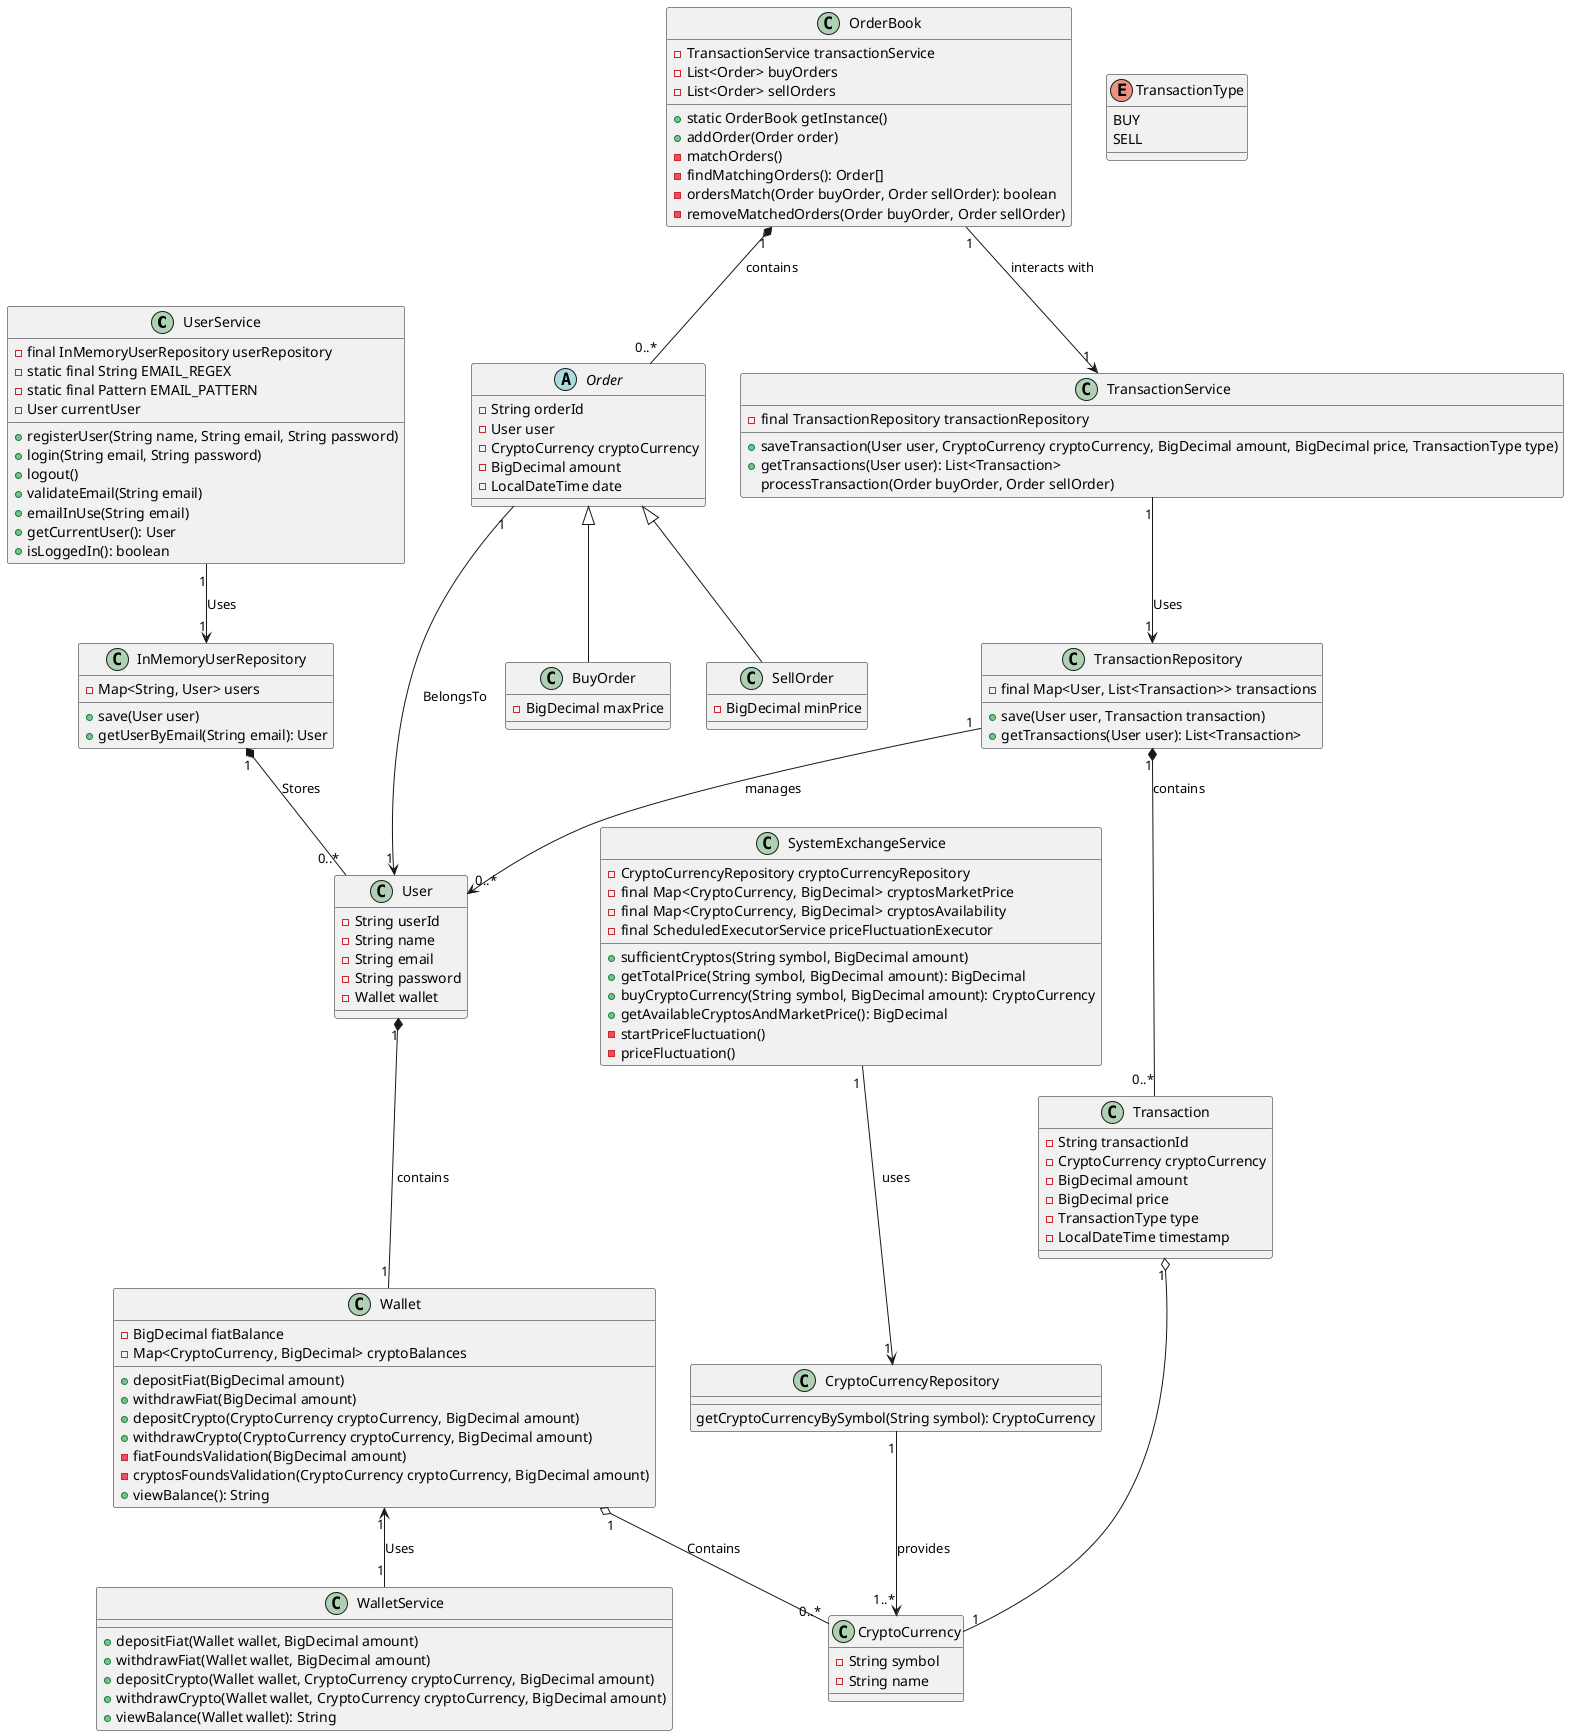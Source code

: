 @startuml

class UserService{
-final InMemoryUserRepository userRepository
-static final String EMAIL_REGEX
-static final Pattern EMAIL_PATTERN
-User currentUser
+registerUser(String name, String email, String password)
+login(String email, String password)
+logout()
+validateEmail(String email)
+emailInUse(String email)
+getCurrentUser(): User
+isLoggedIn(): boolean
}

class InMemoryUserRepository {
  -Map<String, User> users
  +save(User user)
  +getUserByEmail(String email): User
}

class User {
-String userId
-String name
-String email
-String password
-Wallet wallet
}

class WalletService{
+depositFiat(Wallet wallet, BigDecimal amount)
+withdrawFiat(Wallet wallet, BigDecimal amount)
+depositCrypto(Wallet wallet, CryptoCurrency cryptoCurrency, BigDecimal amount)
+withdrawCrypto(Wallet wallet, CryptoCurrency cryptoCurrency, BigDecimal amount)
+viewBalance(Wallet wallet): String
}

class Wallet {
-BigDecimal fiatBalance
-Map<CryptoCurrency, BigDecimal> cryptoBalances
+depositFiat(BigDecimal amount)
+withdrawFiat(BigDecimal amount)
+depositCrypto(CryptoCurrency cryptoCurrency, BigDecimal amount)
+withdrawCrypto(CryptoCurrency cryptoCurrency, BigDecimal amount)
-fiatFoundsValidation(BigDecimal amount)
-cryptosFoundsValidation(CryptoCurrency cryptoCurrency, BigDecimal amount)
+viewBalance(): String
}

class CryptoCurrencyRepository{
getCryptoCurrencyBySymbol(String symbol): CryptoCurrency
}

class SystemExchangeService{
-CryptoCurrencyRepository cryptoCurrencyRepository
-final Map<CryptoCurrency, BigDecimal> cryptosMarketPrice
-final Map<CryptoCurrency, BigDecimal> cryptosAvailability
-final ScheduledExecutorService priceFluctuationExecutor
+sufficientCryptos(String symbol, BigDecimal amount)
+getTotalPrice(String symbol, BigDecimal amount): BigDecimal
+buyCryptoCurrency(String symbol, BigDecimal amount): CryptoCurrency
+getAvailableCryptosAndMarketPrice(): BigDecimal
-startPriceFluctuation()
-priceFluctuation()
}

abstract class Order {
-String orderId
-User user
-CryptoCurrency cryptoCurrency
-BigDecimal amount
-LocalDateTime date
}

class BuyOrder {
-BigDecimal maxPrice
}

class SellOrder{
-BigDecimal minPrice
}

class OrderBook{
-TransactionService transactionService
-List<Order> buyOrders
-List<Order> sellOrders
+static OrderBook getInstance()
+addOrder(Order order)
-matchOrders()
-findMatchingOrders(): Order[]
-ordersMatch(Order buyOrder, Order sellOrder): boolean
-removeMatchedOrders(Order buyOrder, Order sellOrder)
}

class TransactionRepository {
-final Map<User, List<Transaction>> transactions
+save(User user, Transaction transaction)
+getTransactions(User user): List<Transaction>
}

class Transaction {
-String transactionId
-CryptoCurrency cryptoCurrency
-BigDecimal amount
-BigDecimal price
-TransactionType type
-LocalDateTime timestamp
}

class TransactionService {
-final TransactionRepository transactionRepository
+saveTransaction(User user, CryptoCurrency cryptoCurrency, BigDecimal amount, BigDecimal price, TransactionType type)
+getTransactions(User user): List<Transaction>
processTransaction(Order buyOrder, Order sellOrder)
}


class CryptoCurrency {
-String symbol
-String name
}

enum TransactionType {
BUY
SELL
}

UserService "1" --> "1" InMemoryUserRepository : Uses
InMemoryUserRepository "1" *-- "0..*" User : Stores
User "1" *-- "1" Wallet : contains
Wallet "1" <-- "1" WalletService : Uses
Wallet "1" o-- "0..*" CryptoCurrency : Contains
CryptoCurrencyRepository "1" --> "1..*" CryptoCurrency : provides
SystemExchangeService "1 "--> "1" CryptoCurrencyRepository : uses
Order <|-- BuyOrder
Order <|-- SellOrder
OrderBook "1" *-- "0..*" Order : contains
OrderBook "1" --> "1" TransactionService : interacts with
TransactionRepository "1" *-- "0..*" Transaction: contains
TransactionService "1" --> "1" TransactionRepository : Uses
Transaction "1" o-- "1" CryptoCurrency
Order "1" --> "1" User : BelongsTo
TransactionRepository "1" --> "0..*" User : manages

@enduml